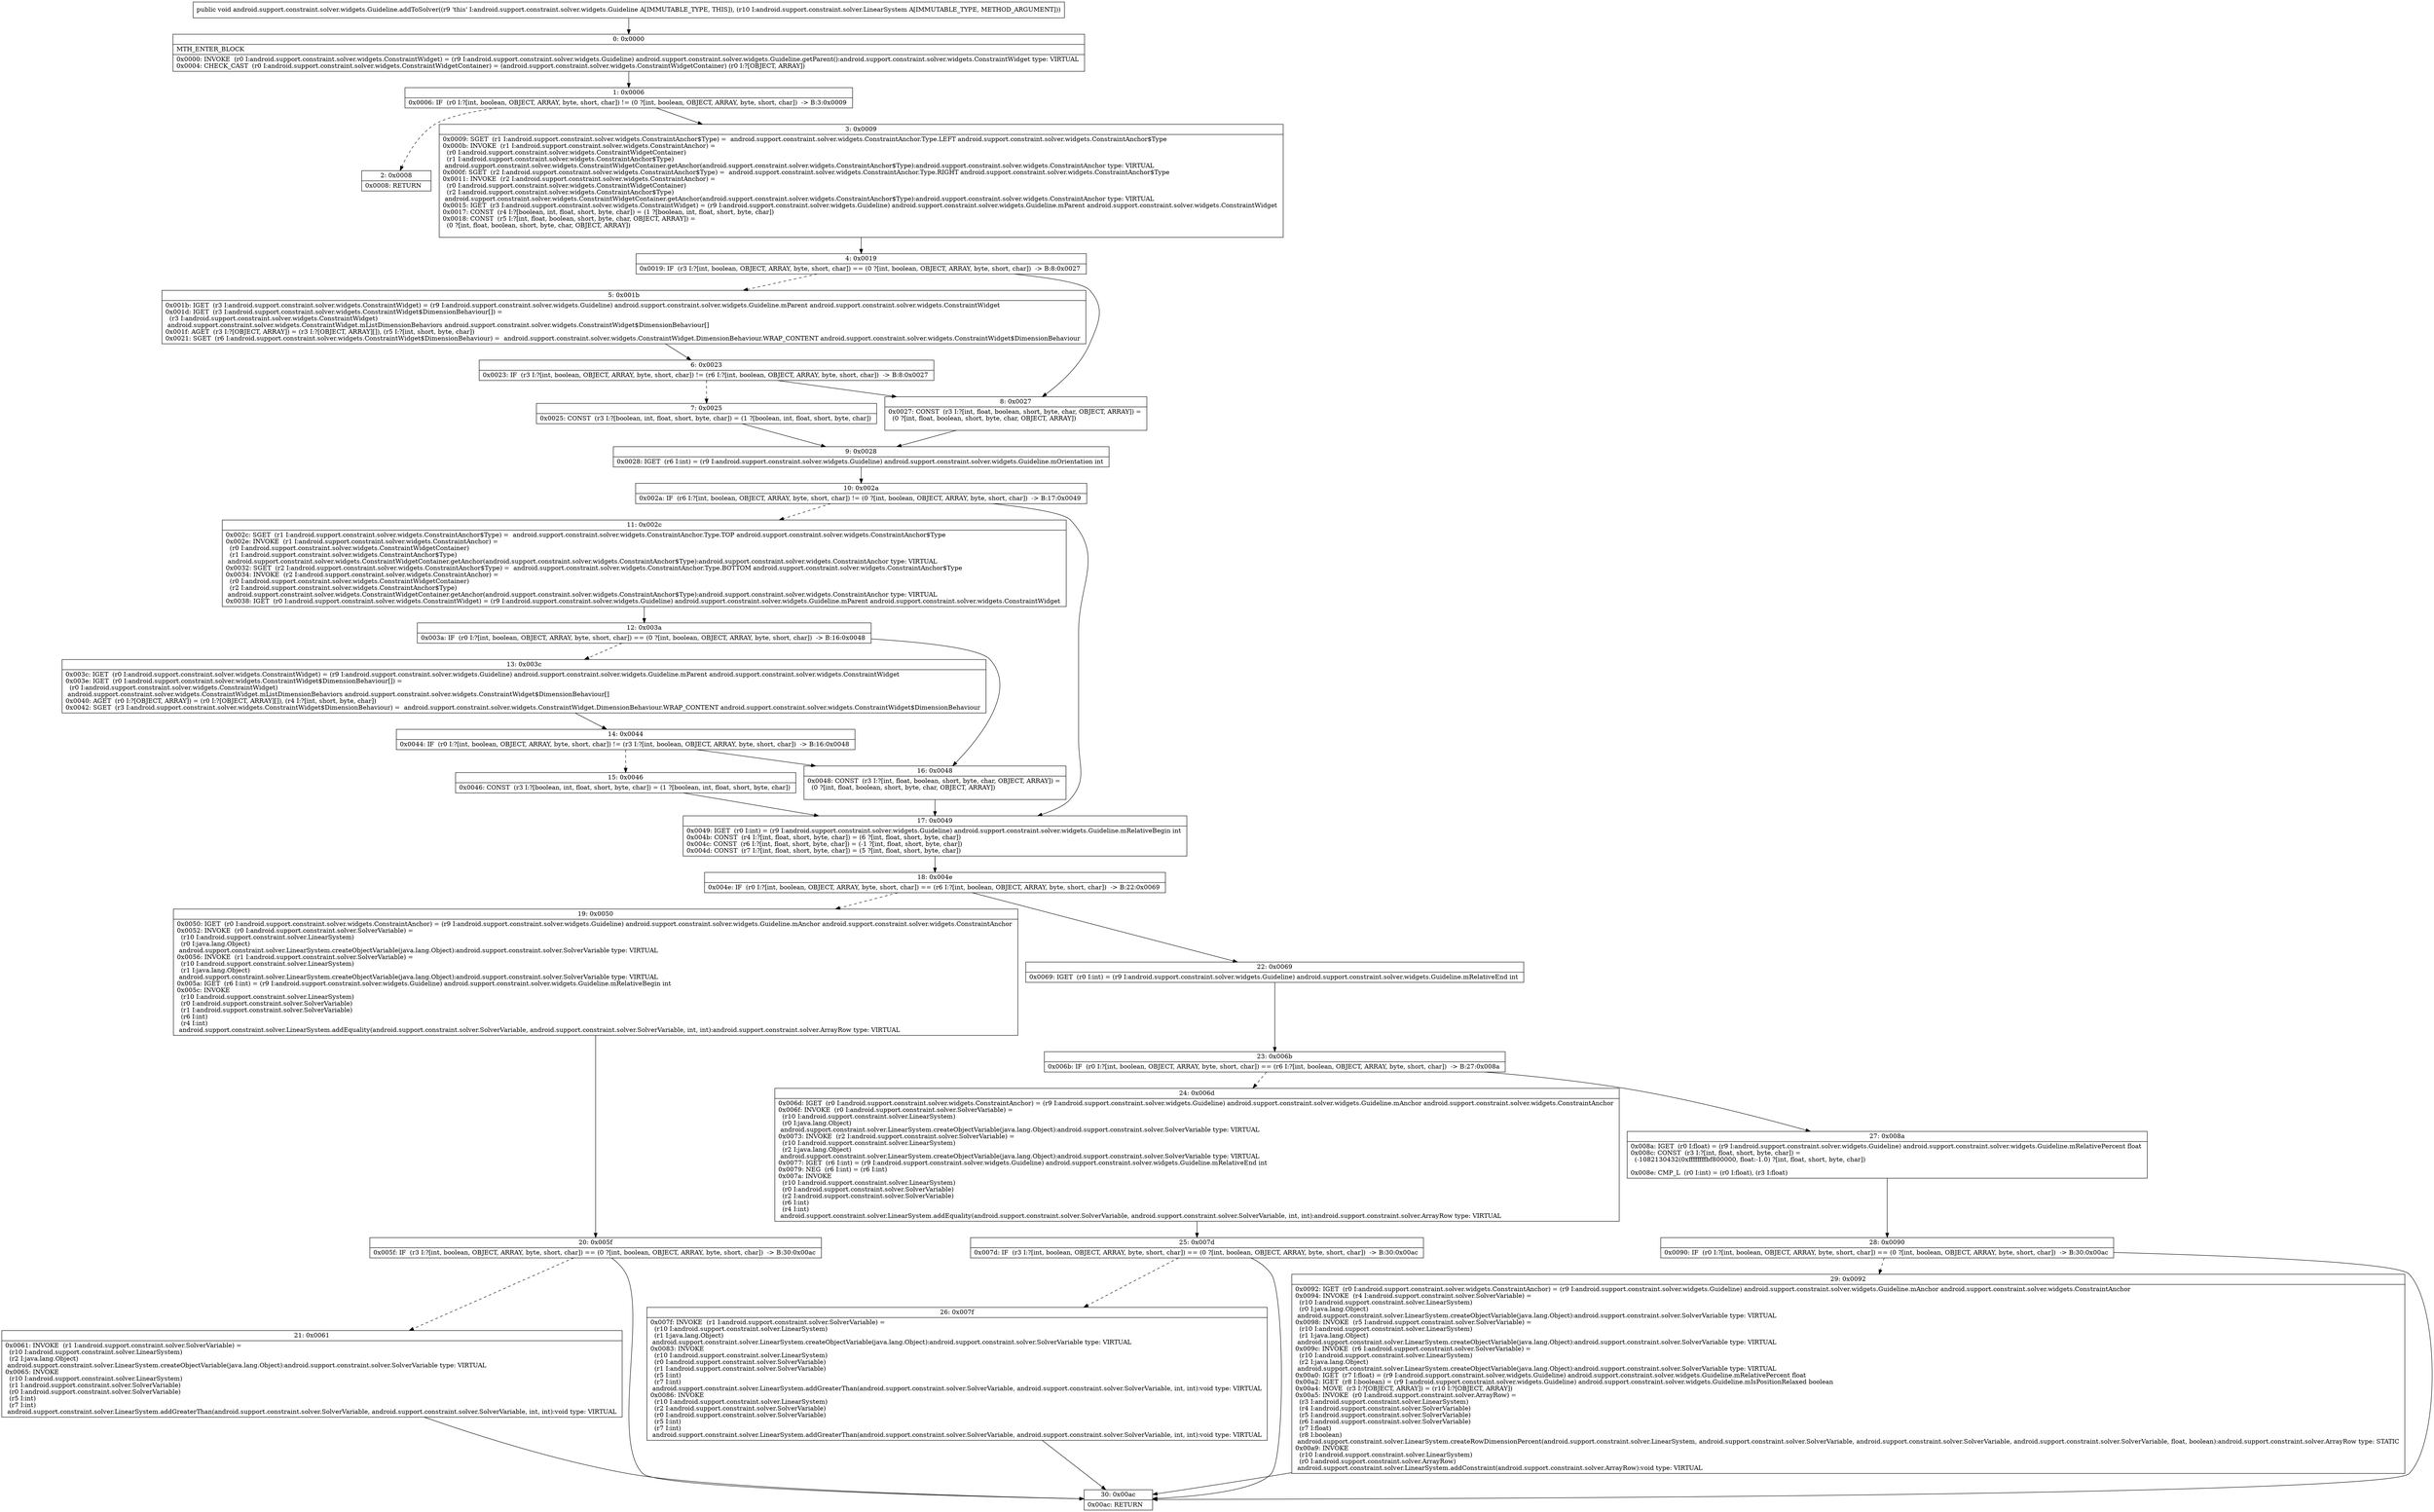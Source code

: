 digraph "CFG forandroid.support.constraint.solver.widgets.Guideline.addToSolver(Landroid\/support\/constraint\/solver\/LinearSystem;)V" {
Node_0 [shape=record,label="{0\:\ 0x0000|MTH_ENTER_BLOCK\l|0x0000: INVOKE  (r0 I:android.support.constraint.solver.widgets.ConstraintWidget) = (r9 I:android.support.constraint.solver.widgets.Guideline) android.support.constraint.solver.widgets.Guideline.getParent():android.support.constraint.solver.widgets.ConstraintWidget type: VIRTUAL \l0x0004: CHECK_CAST  (r0 I:android.support.constraint.solver.widgets.ConstraintWidgetContainer) = (android.support.constraint.solver.widgets.ConstraintWidgetContainer) (r0 I:?[OBJECT, ARRAY]) \l}"];
Node_1 [shape=record,label="{1\:\ 0x0006|0x0006: IF  (r0 I:?[int, boolean, OBJECT, ARRAY, byte, short, char]) != (0 ?[int, boolean, OBJECT, ARRAY, byte, short, char])  \-\> B:3:0x0009 \l}"];
Node_2 [shape=record,label="{2\:\ 0x0008|0x0008: RETURN   \l}"];
Node_3 [shape=record,label="{3\:\ 0x0009|0x0009: SGET  (r1 I:android.support.constraint.solver.widgets.ConstraintAnchor$Type) =  android.support.constraint.solver.widgets.ConstraintAnchor.Type.LEFT android.support.constraint.solver.widgets.ConstraintAnchor$Type \l0x000b: INVOKE  (r1 I:android.support.constraint.solver.widgets.ConstraintAnchor) = \l  (r0 I:android.support.constraint.solver.widgets.ConstraintWidgetContainer)\l  (r1 I:android.support.constraint.solver.widgets.ConstraintAnchor$Type)\l android.support.constraint.solver.widgets.ConstraintWidgetContainer.getAnchor(android.support.constraint.solver.widgets.ConstraintAnchor$Type):android.support.constraint.solver.widgets.ConstraintAnchor type: VIRTUAL \l0x000f: SGET  (r2 I:android.support.constraint.solver.widgets.ConstraintAnchor$Type) =  android.support.constraint.solver.widgets.ConstraintAnchor.Type.RIGHT android.support.constraint.solver.widgets.ConstraintAnchor$Type \l0x0011: INVOKE  (r2 I:android.support.constraint.solver.widgets.ConstraintAnchor) = \l  (r0 I:android.support.constraint.solver.widgets.ConstraintWidgetContainer)\l  (r2 I:android.support.constraint.solver.widgets.ConstraintAnchor$Type)\l android.support.constraint.solver.widgets.ConstraintWidgetContainer.getAnchor(android.support.constraint.solver.widgets.ConstraintAnchor$Type):android.support.constraint.solver.widgets.ConstraintAnchor type: VIRTUAL \l0x0015: IGET  (r3 I:android.support.constraint.solver.widgets.ConstraintWidget) = (r9 I:android.support.constraint.solver.widgets.Guideline) android.support.constraint.solver.widgets.Guideline.mParent android.support.constraint.solver.widgets.ConstraintWidget \l0x0017: CONST  (r4 I:?[boolean, int, float, short, byte, char]) = (1 ?[boolean, int, float, short, byte, char]) \l0x0018: CONST  (r5 I:?[int, float, boolean, short, byte, char, OBJECT, ARRAY]) = \l  (0 ?[int, float, boolean, short, byte, char, OBJECT, ARRAY])\l \l}"];
Node_4 [shape=record,label="{4\:\ 0x0019|0x0019: IF  (r3 I:?[int, boolean, OBJECT, ARRAY, byte, short, char]) == (0 ?[int, boolean, OBJECT, ARRAY, byte, short, char])  \-\> B:8:0x0027 \l}"];
Node_5 [shape=record,label="{5\:\ 0x001b|0x001b: IGET  (r3 I:android.support.constraint.solver.widgets.ConstraintWidget) = (r9 I:android.support.constraint.solver.widgets.Guideline) android.support.constraint.solver.widgets.Guideline.mParent android.support.constraint.solver.widgets.ConstraintWidget \l0x001d: IGET  (r3 I:android.support.constraint.solver.widgets.ConstraintWidget$DimensionBehaviour[]) = \l  (r3 I:android.support.constraint.solver.widgets.ConstraintWidget)\l android.support.constraint.solver.widgets.ConstraintWidget.mListDimensionBehaviors android.support.constraint.solver.widgets.ConstraintWidget$DimensionBehaviour[] \l0x001f: AGET  (r3 I:?[OBJECT, ARRAY]) = (r3 I:?[OBJECT, ARRAY][]), (r5 I:?[int, short, byte, char]) \l0x0021: SGET  (r6 I:android.support.constraint.solver.widgets.ConstraintWidget$DimensionBehaviour) =  android.support.constraint.solver.widgets.ConstraintWidget.DimensionBehaviour.WRAP_CONTENT android.support.constraint.solver.widgets.ConstraintWidget$DimensionBehaviour \l}"];
Node_6 [shape=record,label="{6\:\ 0x0023|0x0023: IF  (r3 I:?[int, boolean, OBJECT, ARRAY, byte, short, char]) != (r6 I:?[int, boolean, OBJECT, ARRAY, byte, short, char])  \-\> B:8:0x0027 \l}"];
Node_7 [shape=record,label="{7\:\ 0x0025|0x0025: CONST  (r3 I:?[boolean, int, float, short, byte, char]) = (1 ?[boolean, int, float, short, byte, char]) \l}"];
Node_8 [shape=record,label="{8\:\ 0x0027|0x0027: CONST  (r3 I:?[int, float, boolean, short, byte, char, OBJECT, ARRAY]) = \l  (0 ?[int, float, boolean, short, byte, char, OBJECT, ARRAY])\l \l}"];
Node_9 [shape=record,label="{9\:\ 0x0028|0x0028: IGET  (r6 I:int) = (r9 I:android.support.constraint.solver.widgets.Guideline) android.support.constraint.solver.widgets.Guideline.mOrientation int \l}"];
Node_10 [shape=record,label="{10\:\ 0x002a|0x002a: IF  (r6 I:?[int, boolean, OBJECT, ARRAY, byte, short, char]) != (0 ?[int, boolean, OBJECT, ARRAY, byte, short, char])  \-\> B:17:0x0049 \l}"];
Node_11 [shape=record,label="{11\:\ 0x002c|0x002c: SGET  (r1 I:android.support.constraint.solver.widgets.ConstraintAnchor$Type) =  android.support.constraint.solver.widgets.ConstraintAnchor.Type.TOP android.support.constraint.solver.widgets.ConstraintAnchor$Type \l0x002e: INVOKE  (r1 I:android.support.constraint.solver.widgets.ConstraintAnchor) = \l  (r0 I:android.support.constraint.solver.widgets.ConstraintWidgetContainer)\l  (r1 I:android.support.constraint.solver.widgets.ConstraintAnchor$Type)\l android.support.constraint.solver.widgets.ConstraintWidgetContainer.getAnchor(android.support.constraint.solver.widgets.ConstraintAnchor$Type):android.support.constraint.solver.widgets.ConstraintAnchor type: VIRTUAL \l0x0032: SGET  (r2 I:android.support.constraint.solver.widgets.ConstraintAnchor$Type) =  android.support.constraint.solver.widgets.ConstraintAnchor.Type.BOTTOM android.support.constraint.solver.widgets.ConstraintAnchor$Type \l0x0034: INVOKE  (r2 I:android.support.constraint.solver.widgets.ConstraintAnchor) = \l  (r0 I:android.support.constraint.solver.widgets.ConstraintWidgetContainer)\l  (r2 I:android.support.constraint.solver.widgets.ConstraintAnchor$Type)\l android.support.constraint.solver.widgets.ConstraintWidgetContainer.getAnchor(android.support.constraint.solver.widgets.ConstraintAnchor$Type):android.support.constraint.solver.widgets.ConstraintAnchor type: VIRTUAL \l0x0038: IGET  (r0 I:android.support.constraint.solver.widgets.ConstraintWidget) = (r9 I:android.support.constraint.solver.widgets.Guideline) android.support.constraint.solver.widgets.Guideline.mParent android.support.constraint.solver.widgets.ConstraintWidget \l}"];
Node_12 [shape=record,label="{12\:\ 0x003a|0x003a: IF  (r0 I:?[int, boolean, OBJECT, ARRAY, byte, short, char]) == (0 ?[int, boolean, OBJECT, ARRAY, byte, short, char])  \-\> B:16:0x0048 \l}"];
Node_13 [shape=record,label="{13\:\ 0x003c|0x003c: IGET  (r0 I:android.support.constraint.solver.widgets.ConstraintWidget) = (r9 I:android.support.constraint.solver.widgets.Guideline) android.support.constraint.solver.widgets.Guideline.mParent android.support.constraint.solver.widgets.ConstraintWidget \l0x003e: IGET  (r0 I:android.support.constraint.solver.widgets.ConstraintWidget$DimensionBehaviour[]) = \l  (r0 I:android.support.constraint.solver.widgets.ConstraintWidget)\l android.support.constraint.solver.widgets.ConstraintWidget.mListDimensionBehaviors android.support.constraint.solver.widgets.ConstraintWidget$DimensionBehaviour[] \l0x0040: AGET  (r0 I:?[OBJECT, ARRAY]) = (r0 I:?[OBJECT, ARRAY][]), (r4 I:?[int, short, byte, char]) \l0x0042: SGET  (r3 I:android.support.constraint.solver.widgets.ConstraintWidget$DimensionBehaviour) =  android.support.constraint.solver.widgets.ConstraintWidget.DimensionBehaviour.WRAP_CONTENT android.support.constraint.solver.widgets.ConstraintWidget$DimensionBehaviour \l}"];
Node_14 [shape=record,label="{14\:\ 0x0044|0x0044: IF  (r0 I:?[int, boolean, OBJECT, ARRAY, byte, short, char]) != (r3 I:?[int, boolean, OBJECT, ARRAY, byte, short, char])  \-\> B:16:0x0048 \l}"];
Node_15 [shape=record,label="{15\:\ 0x0046|0x0046: CONST  (r3 I:?[boolean, int, float, short, byte, char]) = (1 ?[boolean, int, float, short, byte, char]) \l}"];
Node_16 [shape=record,label="{16\:\ 0x0048|0x0048: CONST  (r3 I:?[int, float, boolean, short, byte, char, OBJECT, ARRAY]) = \l  (0 ?[int, float, boolean, short, byte, char, OBJECT, ARRAY])\l \l}"];
Node_17 [shape=record,label="{17\:\ 0x0049|0x0049: IGET  (r0 I:int) = (r9 I:android.support.constraint.solver.widgets.Guideline) android.support.constraint.solver.widgets.Guideline.mRelativeBegin int \l0x004b: CONST  (r4 I:?[int, float, short, byte, char]) = (6 ?[int, float, short, byte, char]) \l0x004c: CONST  (r6 I:?[int, float, short, byte, char]) = (\-1 ?[int, float, short, byte, char]) \l0x004d: CONST  (r7 I:?[int, float, short, byte, char]) = (5 ?[int, float, short, byte, char]) \l}"];
Node_18 [shape=record,label="{18\:\ 0x004e|0x004e: IF  (r0 I:?[int, boolean, OBJECT, ARRAY, byte, short, char]) == (r6 I:?[int, boolean, OBJECT, ARRAY, byte, short, char])  \-\> B:22:0x0069 \l}"];
Node_19 [shape=record,label="{19\:\ 0x0050|0x0050: IGET  (r0 I:android.support.constraint.solver.widgets.ConstraintAnchor) = (r9 I:android.support.constraint.solver.widgets.Guideline) android.support.constraint.solver.widgets.Guideline.mAnchor android.support.constraint.solver.widgets.ConstraintAnchor \l0x0052: INVOKE  (r0 I:android.support.constraint.solver.SolverVariable) = \l  (r10 I:android.support.constraint.solver.LinearSystem)\l  (r0 I:java.lang.Object)\l android.support.constraint.solver.LinearSystem.createObjectVariable(java.lang.Object):android.support.constraint.solver.SolverVariable type: VIRTUAL \l0x0056: INVOKE  (r1 I:android.support.constraint.solver.SolverVariable) = \l  (r10 I:android.support.constraint.solver.LinearSystem)\l  (r1 I:java.lang.Object)\l android.support.constraint.solver.LinearSystem.createObjectVariable(java.lang.Object):android.support.constraint.solver.SolverVariable type: VIRTUAL \l0x005a: IGET  (r6 I:int) = (r9 I:android.support.constraint.solver.widgets.Guideline) android.support.constraint.solver.widgets.Guideline.mRelativeBegin int \l0x005c: INVOKE  \l  (r10 I:android.support.constraint.solver.LinearSystem)\l  (r0 I:android.support.constraint.solver.SolverVariable)\l  (r1 I:android.support.constraint.solver.SolverVariable)\l  (r6 I:int)\l  (r4 I:int)\l android.support.constraint.solver.LinearSystem.addEquality(android.support.constraint.solver.SolverVariable, android.support.constraint.solver.SolverVariable, int, int):android.support.constraint.solver.ArrayRow type: VIRTUAL \l}"];
Node_20 [shape=record,label="{20\:\ 0x005f|0x005f: IF  (r3 I:?[int, boolean, OBJECT, ARRAY, byte, short, char]) == (0 ?[int, boolean, OBJECT, ARRAY, byte, short, char])  \-\> B:30:0x00ac \l}"];
Node_21 [shape=record,label="{21\:\ 0x0061|0x0061: INVOKE  (r1 I:android.support.constraint.solver.SolverVariable) = \l  (r10 I:android.support.constraint.solver.LinearSystem)\l  (r2 I:java.lang.Object)\l android.support.constraint.solver.LinearSystem.createObjectVariable(java.lang.Object):android.support.constraint.solver.SolverVariable type: VIRTUAL \l0x0065: INVOKE  \l  (r10 I:android.support.constraint.solver.LinearSystem)\l  (r1 I:android.support.constraint.solver.SolverVariable)\l  (r0 I:android.support.constraint.solver.SolverVariable)\l  (r5 I:int)\l  (r7 I:int)\l android.support.constraint.solver.LinearSystem.addGreaterThan(android.support.constraint.solver.SolverVariable, android.support.constraint.solver.SolverVariable, int, int):void type: VIRTUAL \l}"];
Node_22 [shape=record,label="{22\:\ 0x0069|0x0069: IGET  (r0 I:int) = (r9 I:android.support.constraint.solver.widgets.Guideline) android.support.constraint.solver.widgets.Guideline.mRelativeEnd int \l}"];
Node_23 [shape=record,label="{23\:\ 0x006b|0x006b: IF  (r0 I:?[int, boolean, OBJECT, ARRAY, byte, short, char]) == (r6 I:?[int, boolean, OBJECT, ARRAY, byte, short, char])  \-\> B:27:0x008a \l}"];
Node_24 [shape=record,label="{24\:\ 0x006d|0x006d: IGET  (r0 I:android.support.constraint.solver.widgets.ConstraintAnchor) = (r9 I:android.support.constraint.solver.widgets.Guideline) android.support.constraint.solver.widgets.Guideline.mAnchor android.support.constraint.solver.widgets.ConstraintAnchor \l0x006f: INVOKE  (r0 I:android.support.constraint.solver.SolverVariable) = \l  (r10 I:android.support.constraint.solver.LinearSystem)\l  (r0 I:java.lang.Object)\l android.support.constraint.solver.LinearSystem.createObjectVariable(java.lang.Object):android.support.constraint.solver.SolverVariable type: VIRTUAL \l0x0073: INVOKE  (r2 I:android.support.constraint.solver.SolverVariable) = \l  (r10 I:android.support.constraint.solver.LinearSystem)\l  (r2 I:java.lang.Object)\l android.support.constraint.solver.LinearSystem.createObjectVariable(java.lang.Object):android.support.constraint.solver.SolverVariable type: VIRTUAL \l0x0077: IGET  (r6 I:int) = (r9 I:android.support.constraint.solver.widgets.Guideline) android.support.constraint.solver.widgets.Guideline.mRelativeEnd int \l0x0079: NEG  (r6 I:int) = (r6 I:int) \l0x007a: INVOKE  \l  (r10 I:android.support.constraint.solver.LinearSystem)\l  (r0 I:android.support.constraint.solver.SolverVariable)\l  (r2 I:android.support.constraint.solver.SolverVariable)\l  (r6 I:int)\l  (r4 I:int)\l android.support.constraint.solver.LinearSystem.addEquality(android.support.constraint.solver.SolverVariable, android.support.constraint.solver.SolverVariable, int, int):android.support.constraint.solver.ArrayRow type: VIRTUAL \l}"];
Node_25 [shape=record,label="{25\:\ 0x007d|0x007d: IF  (r3 I:?[int, boolean, OBJECT, ARRAY, byte, short, char]) == (0 ?[int, boolean, OBJECT, ARRAY, byte, short, char])  \-\> B:30:0x00ac \l}"];
Node_26 [shape=record,label="{26\:\ 0x007f|0x007f: INVOKE  (r1 I:android.support.constraint.solver.SolverVariable) = \l  (r10 I:android.support.constraint.solver.LinearSystem)\l  (r1 I:java.lang.Object)\l android.support.constraint.solver.LinearSystem.createObjectVariable(java.lang.Object):android.support.constraint.solver.SolverVariable type: VIRTUAL \l0x0083: INVOKE  \l  (r10 I:android.support.constraint.solver.LinearSystem)\l  (r0 I:android.support.constraint.solver.SolverVariable)\l  (r1 I:android.support.constraint.solver.SolverVariable)\l  (r5 I:int)\l  (r7 I:int)\l android.support.constraint.solver.LinearSystem.addGreaterThan(android.support.constraint.solver.SolverVariable, android.support.constraint.solver.SolverVariable, int, int):void type: VIRTUAL \l0x0086: INVOKE  \l  (r10 I:android.support.constraint.solver.LinearSystem)\l  (r2 I:android.support.constraint.solver.SolverVariable)\l  (r0 I:android.support.constraint.solver.SolverVariable)\l  (r5 I:int)\l  (r7 I:int)\l android.support.constraint.solver.LinearSystem.addGreaterThan(android.support.constraint.solver.SolverVariable, android.support.constraint.solver.SolverVariable, int, int):void type: VIRTUAL \l}"];
Node_27 [shape=record,label="{27\:\ 0x008a|0x008a: IGET  (r0 I:float) = (r9 I:android.support.constraint.solver.widgets.Guideline) android.support.constraint.solver.widgets.Guideline.mRelativePercent float \l0x008c: CONST  (r3 I:?[int, float, short, byte, char]) = \l  (\-1082130432(0xffffffffbf800000, float:\-1.0) ?[int, float, short, byte, char])\l \l0x008e: CMP_L  (r0 I:int) = (r0 I:float), (r3 I:float) \l}"];
Node_28 [shape=record,label="{28\:\ 0x0090|0x0090: IF  (r0 I:?[int, boolean, OBJECT, ARRAY, byte, short, char]) == (0 ?[int, boolean, OBJECT, ARRAY, byte, short, char])  \-\> B:30:0x00ac \l}"];
Node_29 [shape=record,label="{29\:\ 0x0092|0x0092: IGET  (r0 I:android.support.constraint.solver.widgets.ConstraintAnchor) = (r9 I:android.support.constraint.solver.widgets.Guideline) android.support.constraint.solver.widgets.Guideline.mAnchor android.support.constraint.solver.widgets.ConstraintAnchor \l0x0094: INVOKE  (r4 I:android.support.constraint.solver.SolverVariable) = \l  (r10 I:android.support.constraint.solver.LinearSystem)\l  (r0 I:java.lang.Object)\l android.support.constraint.solver.LinearSystem.createObjectVariable(java.lang.Object):android.support.constraint.solver.SolverVariable type: VIRTUAL \l0x0098: INVOKE  (r5 I:android.support.constraint.solver.SolverVariable) = \l  (r10 I:android.support.constraint.solver.LinearSystem)\l  (r1 I:java.lang.Object)\l android.support.constraint.solver.LinearSystem.createObjectVariable(java.lang.Object):android.support.constraint.solver.SolverVariable type: VIRTUAL \l0x009c: INVOKE  (r6 I:android.support.constraint.solver.SolverVariable) = \l  (r10 I:android.support.constraint.solver.LinearSystem)\l  (r2 I:java.lang.Object)\l android.support.constraint.solver.LinearSystem.createObjectVariable(java.lang.Object):android.support.constraint.solver.SolverVariable type: VIRTUAL \l0x00a0: IGET  (r7 I:float) = (r9 I:android.support.constraint.solver.widgets.Guideline) android.support.constraint.solver.widgets.Guideline.mRelativePercent float \l0x00a2: IGET  (r8 I:boolean) = (r9 I:android.support.constraint.solver.widgets.Guideline) android.support.constraint.solver.widgets.Guideline.mIsPositionRelaxed boolean \l0x00a4: MOVE  (r3 I:?[OBJECT, ARRAY]) = (r10 I:?[OBJECT, ARRAY]) \l0x00a5: INVOKE  (r0 I:android.support.constraint.solver.ArrayRow) = \l  (r3 I:android.support.constraint.solver.LinearSystem)\l  (r4 I:android.support.constraint.solver.SolverVariable)\l  (r5 I:android.support.constraint.solver.SolverVariable)\l  (r6 I:android.support.constraint.solver.SolverVariable)\l  (r7 I:float)\l  (r8 I:boolean)\l android.support.constraint.solver.LinearSystem.createRowDimensionPercent(android.support.constraint.solver.LinearSystem, android.support.constraint.solver.SolverVariable, android.support.constraint.solver.SolverVariable, android.support.constraint.solver.SolverVariable, float, boolean):android.support.constraint.solver.ArrayRow type: STATIC \l0x00a9: INVOKE  \l  (r10 I:android.support.constraint.solver.LinearSystem)\l  (r0 I:android.support.constraint.solver.ArrayRow)\l android.support.constraint.solver.LinearSystem.addConstraint(android.support.constraint.solver.ArrayRow):void type: VIRTUAL \l}"];
Node_30 [shape=record,label="{30\:\ 0x00ac|0x00ac: RETURN   \l}"];
MethodNode[shape=record,label="{public void android.support.constraint.solver.widgets.Guideline.addToSolver((r9 'this' I:android.support.constraint.solver.widgets.Guideline A[IMMUTABLE_TYPE, THIS]), (r10 I:android.support.constraint.solver.LinearSystem A[IMMUTABLE_TYPE, METHOD_ARGUMENT])) }"];
MethodNode -> Node_0;
Node_0 -> Node_1;
Node_1 -> Node_2[style=dashed];
Node_1 -> Node_3;
Node_3 -> Node_4;
Node_4 -> Node_5[style=dashed];
Node_4 -> Node_8;
Node_5 -> Node_6;
Node_6 -> Node_7[style=dashed];
Node_6 -> Node_8;
Node_7 -> Node_9;
Node_8 -> Node_9;
Node_9 -> Node_10;
Node_10 -> Node_11[style=dashed];
Node_10 -> Node_17;
Node_11 -> Node_12;
Node_12 -> Node_13[style=dashed];
Node_12 -> Node_16;
Node_13 -> Node_14;
Node_14 -> Node_15[style=dashed];
Node_14 -> Node_16;
Node_15 -> Node_17;
Node_16 -> Node_17;
Node_17 -> Node_18;
Node_18 -> Node_19[style=dashed];
Node_18 -> Node_22;
Node_19 -> Node_20;
Node_20 -> Node_21[style=dashed];
Node_20 -> Node_30;
Node_21 -> Node_30;
Node_22 -> Node_23;
Node_23 -> Node_24[style=dashed];
Node_23 -> Node_27;
Node_24 -> Node_25;
Node_25 -> Node_26[style=dashed];
Node_25 -> Node_30;
Node_26 -> Node_30;
Node_27 -> Node_28;
Node_28 -> Node_29[style=dashed];
Node_28 -> Node_30;
Node_29 -> Node_30;
}

